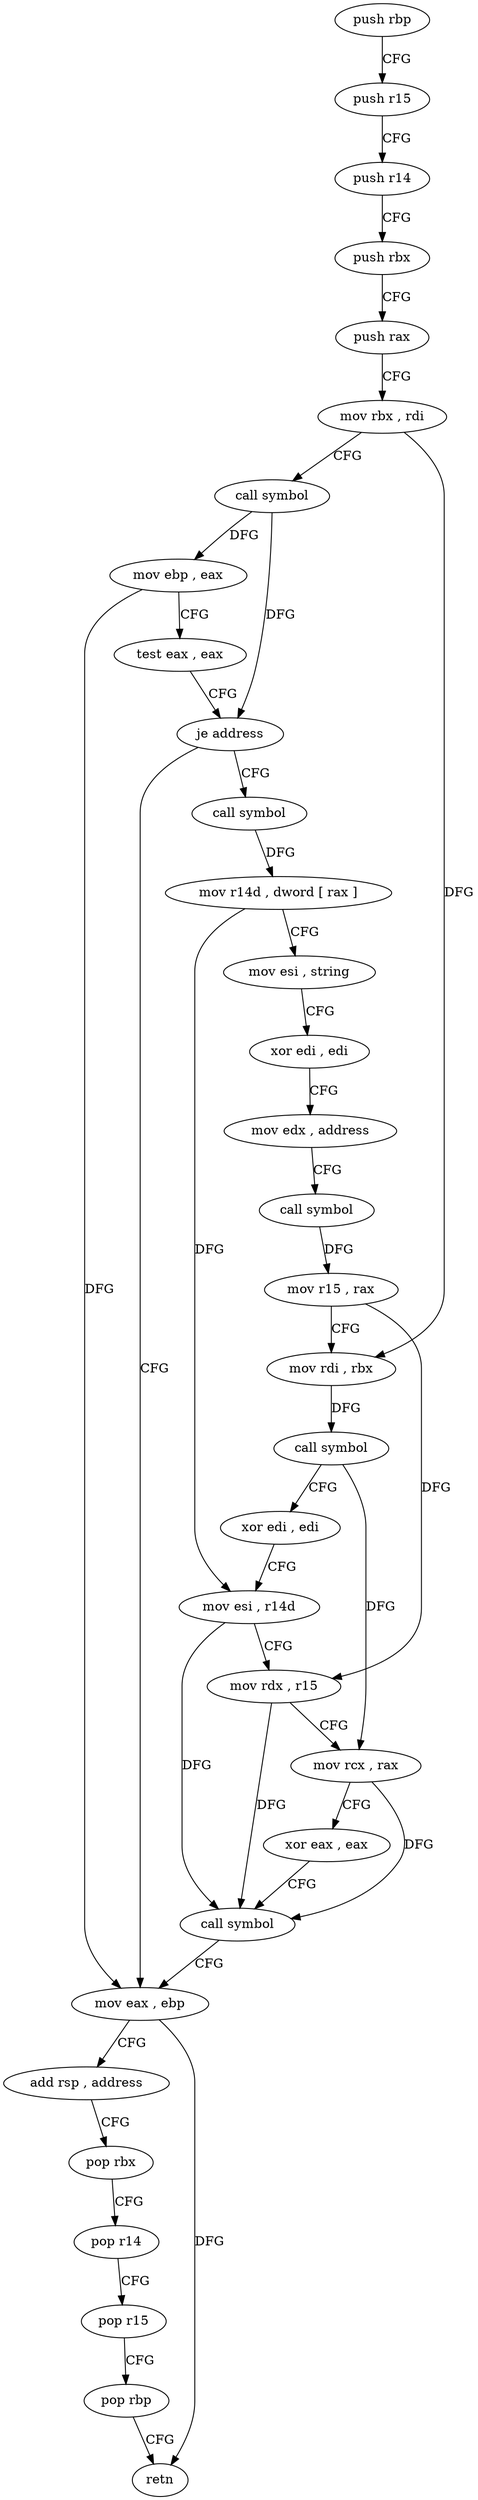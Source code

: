 digraph "func" {
"4230128" [label = "push rbp" ]
"4230129" [label = "push r15" ]
"4230131" [label = "push r14" ]
"4230133" [label = "push rbx" ]
"4230134" [label = "push rax" ]
"4230135" [label = "mov rbx , rdi" ]
"4230138" [label = "call symbol" ]
"4230143" [label = "mov ebp , eax" ]
"4230145" [label = "test eax , eax" ]
"4230147" [label = "je address" ]
"4230203" [label = "mov eax , ebp" ]
"4230149" [label = "call symbol" ]
"4230205" [label = "add rsp , address" ]
"4230209" [label = "pop rbx" ]
"4230210" [label = "pop r14" ]
"4230212" [label = "pop r15" ]
"4230214" [label = "pop rbp" ]
"4230215" [label = "retn" ]
"4230154" [label = "mov r14d , dword [ rax ]" ]
"4230157" [label = "mov esi , string" ]
"4230162" [label = "xor edi , edi" ]
"4230164" [label = "mov edx , address" ]
"4230169" [label = "call symbol" ]
"4230174" [label = "mov r15 , rax" ]
"4230177" [label = "mov rdi , rbx" ]
"4230180" [label = "call symbol" ]
"4230185" [label = "xor edi , edi" ]
"4230187" [label = "mov esi , r14d" ]
"4230190" [label = "mov rdx , r15" ]
"4230193" [label = "mov rcx , rax" ]
"4230196" [label = "xor eax , eax" ]
"4230198" [label = "call symbol" ]
"4230128" -> "4230129" [ label = "CFG" ]
"4230129" -> "4230131" [ label = "CFG" ]
"4230131" -> "4230133" [ label = "CFG" ]
"4230133" -> "4230134" [ label = "CFG" ]
"4230134" -> "4230135" [ label = "CFG" ]
"4230135" -> "4230138" [ label = "CFG" ]
"4230135" -> "4230177" [ label = "DFG" ]
"4230138" -> "4230143" [ label = "DFG" ]
"4230138" -> "4230147" [ label = "DFG" ]
"4230143" -> "4230145" [ label = "CFG" ]
"4230143" -> "4230203" [ label = "DFG" ]
"4230145" -> "4230147" [ label = "CFG" ]
"4230147" -> "4230203" [ label = "CFG" ]
"4230147" -> "4230149" [ label = "CFG" ]
"4230203" -> "4230205" [ label = "CFG" ]
"4230203" -> "4230215" [ label = "DFG" ]
"4230149" -> "4230154" [ label = "DFG" ]
"4230205" -> "4230209" [ label = "CFG" ]
"4230209" -> "4230210" [ label = "CFG" ]
"4230210" -> "4230212" [ label = "CFG" ]
"4230212" -> "4230214" [ label = "CFG" ]
"4230214" -> "4230215" [ label = "CFG" ]
"4230154" -> "4230157" [ label = "CFG" ]
"4230154" -> "4230187" [ label = "DFG" ]
"4230157" -> "4230162" [ label = "CFG" ]
"4230162" -> "4230164" [ label = "CFG" ]
"4230164" -> "4230169" [ label = "CFG" ]
"4230169" -> "4230174" [ label = "DFG" ]
"4230174" -> "4230177" [ label = "CFG" ]
"4230174" -> "4230190" [ label = "DFG" ]
"4230177" -> "4230180" [ label = "DFG" ]
"4230180" -> "4230185" [ label = "CFG" ]
"4230180" -> "4230193" [ label = "DFG" ]
"4230185" -> "4230187" [ label = "CFG" ]
"4230187" -> "4230190" [ label = "CFG" ]
"4230187" -> "4230198" [ label = "DFG" ]
"4230190" -> "4230193" [ label = "CFG" ]
"4230190" -> "4230198" [ label = "DFG" ]
"4230193" -> "4230196" [ label = "CFG" ]
"4230193" -> "4230198" [ label = "DFG" ]
"4230196" -> "4230198" [ label = "CFG" ]
"4230198" -> "4230203" [ label = "CFG" ]
}
